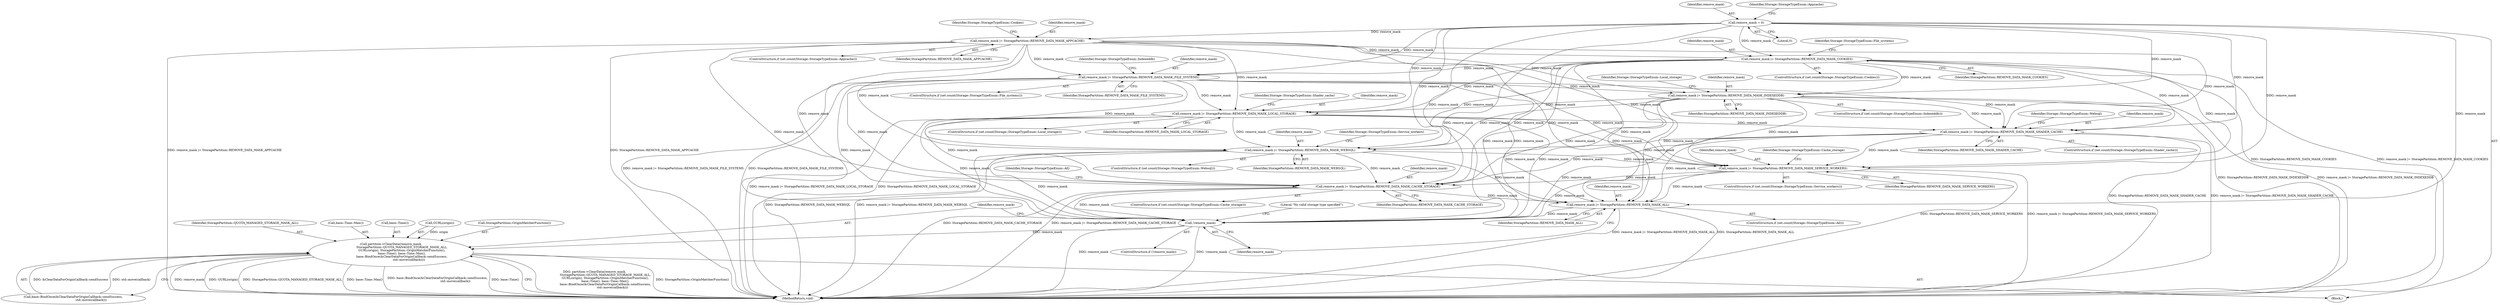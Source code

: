 digraph "0_Chrome_3c8e4852477d5b1e2da877808c998dc57db9460f_29@API" {
"1000140" [label="(Call,remove_mask |= StoragePartition::REMOVE_DATA_MASK_APPCACHE)"];
"1000134" [label="(Call,remove_mask = 0)"];
"1000146" [label="(Call,remove_mask |= StoragePartition::REMOVE_DATA_MASK_COOKIES)"];
"1000152" [label="(Call,remove_mask |= StoragePartition::REMOVE_DATA_MASK_FILE_SYSTEMS)"];
"1000158" [label="(Call,remove_mask |= StoragePartition::REMOVE_DATA_MASK_INDEXEDDB)"];
"1000164" [label="(Call,remove_mask |= StoragePartition::REMOVE_DATA_MASK_LOCAL_STORAGE)"];
"1000170" [label="(Call,remove_mask |= StoragePartition::REMOVE_DATA_MASK_SHADER_CACHE)"];
"1000176" [label="(Call,remove_mask |= StoragePartition::REMOVE_DATA_MASK_WEBSQL)"];
"1000182" [label="(Call,remove_mask |= StoragePartition::REMOVE_DATA_MASK_SERVICE_WORKERS)"];
"1000188" [label="(Call,remove_mask |= StoragePartition::REMOVE_DATA_MASK_CACHE_STORAGE)"];
"1000194" [label="(Call,remove_mask |= StoragePartition::REMOVE_DATA_MASK_ALL)"];
"1000198" [label="(Call,!remove_mask)"];
"1000205" [label="(Call,partition->ClearData(remove_mask,\n                       StoragePartition::QUOTA_MANAGED_STORAGE_MASK_ALL,\n                       GURL(origin), StoragePartition::OriginMatcherFunction(),\n                       base::Time(), base::Time::Max(),\n                       base::BindOnce(&ClearDataForOriginCallback::sendSuccess,\n                                      std::move(callback))))"];
"1000165" [label="(Identifier,remove_mask)"];
"1000213" [label="(Call,base::BindOnce(&ClearDataForOriginCallback::sendSuccess,\n                                      std::move(callback)))"];
"1000212" [label="(Call,base::Time::Max())"];
"1000140" [label="(Call,remove_mask |= StoragePartition::REMOVE_DATA_MASK_APPCACHE)"];
"1000170" [label="(Call,remove_mask |= StoragePartition::REMOVE_DATA_MASK_SHADER_CACHE)"];
"1000175" [label="(Identifier,Storage::StorageTypeEnum::Websql)"];
"1000166" [label="(Identifier,StoragePartition::REMOVE_DATA_MASK_LOCAL_STORAGE)"];
"1000135" [label="(Identifier,remove_mask)"];
"1000148" [label="(Identifier,StoragePartition::REMOVE_DATA_MASK_COOKIES)"];
"1000141" [label="(Identifier,remove_mask)"];
"1000188" [label="(Call,remove_mask |= StoragePartition::REMOVE_DATA_MASK_CACHE_STORAGE)"];
"1000146" [label="(Call,remove_mask |= StoragePartition::REMOVE_DATA_MASK_COOKIES)"];
"1000191" [label="(ControlStructure,if (set.count(Storage::StorageTypeEnum::All)))"];
"1000137" [label="(ControlStructure,if (set.count(Storage::StorageTypeEnum::Appcache)))"];
"1000164" [label="(Call,remove_mask |= StoragePartition::REMOVE_DATA_MASK_LOCAL_STORAGE)"];
"1000139" [label="(Identifier,Storage::StorageTypeEnum::Appcache)"];
"1000206" [label="(Identifier,remove_mask)"];
"1000158" [label="(Call,remove_mask |= StoragePartition::REMOVE_DATA_MASK_INDEXEDDB)"];
"1000211" [label="(Call,base::Time())"];
"1000208" [label="(Call,GURL(origin))"];
"1000199" [label="(Identifier,remove_mask)"];
"1000152" [label="(Call,remove_mask |= StoragePartition::REMOVE_DATA_MASK_FILE_SYSTEMS)"];
"1000194" [label="(Call,remove_mask |= StoragePartition::REMOVE_DATA_MASK_ALL)"];
"1000183" [label="(Identifier,remove_mask)"];
"1000172" [label="(Identifier,StoragePartition::REMOVE_DATA_MASK_SHADER_CACHE)"];
"1000198" [label="(Call,!remove_mask)"];
"1000178" [label="(Identifier,StoragePartition::REMOVE_DATA_MASK_WEBSQL)"];
"1000190" [label="(Identifier,StoragePartition::REMOVE_DATA_MASK_CACHE_STORAGE)"];
"1000153" [label="(Identifier,remove_mask)"];
"1000189" [label="(Identifier,remove_mask)"];
"1000197" [label="(ControlStructure,if (!remove_mask))"];
"1000205" [label="(Call,partition->ClearData(remove_mask,\n                       StoragePartition::QUOTA_MANAGED_STORAGE_MASK_ALL,\n                       GURL(origin), StoragePartition::OriginMatcherFunction(),\n                       base::Time(), base::Time::Max(),\n                       base::BindOnce(&ClearDataForOriginCallback::sendSuccess,\n                                      std::move(callback))))"];
"1000145" [label="(Identifier,Storage::StorageTypeEnum::Cookies)"];
"1000210" [label="(Call,StoragePartition::OriginMatcherFunction())"];
"1000173" [label="(ControlStructure,if (set.count(Storage::StorageTypeEnum::Websql)))"];
"1000149" [label="(ControlStructure,if (set.count(Storage::StorageTypeEnum::File_systems)))"];
"1000143" [label="(ControlStructure,if (set.count(Storage::StorageTypeEnum::Cookies)))"];
"1000159" [label="(Identifier,remove_mask)"];
"1000169" [label="(Identifier,Storage::StorageTypeEnum::Shader_cache)"];
"1000195" [label="(Identifier,remove_mask)"];
"1000163" [label="(Identifier,Storage::StorageTypeEnum::Local_storage)"];
"1000187" [label="(Identifier,Storage::StorageTypeEnum::Cache_storage)"];
"1000185" [label="(ControlStructure,if (set.count(Storage::StorageTypeEnum::Cache_storage)))"];
"1000167" [label="(ControlStructure,if (set.count(Storage::StorageTypeEnum::Shader_cache)))"];
"1000177" [label="(Identifier,remove_mask)"];
"1000182" [label="(Call,remove_mask |= StoragePartition::REMOVE_DATA_MASK_SERVICE_WORKERS)"];
"1000193" [label="(Identifier,Storage::StorageTypeEnum::All)"];
"1000151" [label="(Identifier,Storage::StorageTypeEnum::File_systems)"];
"1000171" [label="(Identifier,remove_mask)"];
"1000204" [label="(Literal,\"No valid storage type specified\")"];
"1000142" [label="(Identifier,StoragePartition::REMOVE_DATA_MASK_APPCACHE)"];
"1000155" [label="(ControlStructure,if (set.count(Storage::StorageTypeEnum::Indexeddb)))"];
"1000157" [label="(Identifier,Storage::StorageTypeEnum::Indexeddb)"];
"1000207" [label="(Identifier,StoragePartition::QUOTA_MANAGED_STORAGE_MASK_ALL)"];
"1000154" [label="(Identifier,StoragePartition::REMOVE_DATA_MASK_FILE_SYSTEMS)"];
"1000160" [label="(Identifier,StoragePartition::REMOVE_DATA_MASK_INDEXEDDB)"];
"1000104" [label="(Block,)"];
"1000181" [label="(Identifier,Storage::StorageTypeEnum::Service_workers)"];
"1000147" [label="(Identifier,remove_mask)"];
"1000136" [label="(Literal,0)"];
"1000218" [label="(MethodReturn,void)"];
"1000179" [label="(ControlStructure,if (set.count(Storage::StorageTypeEnum::Service_workers)))"];
"1000196" [label="(Identifier,StoragePartition::REMOVE_DATA_MASK_ALL)"];
"1000176" [label="(Call,remove_mask |= StoragePartition::REMOVE_DATA_MASK_WEBSQL)"];
"1000161" [label="(ControlStructure,if (set.count(Storage::StorageTypeEnum::Local_storage)))"];
"1000184" [label="(Identifier,StoragePartition::REMOVE_DATA_MASK_SERVICE_WORKERS)"];
"1000134" [label="(Call,remove_mask = 0)"];
"1000140" -> "1000137"  [label="AST: "];
"1000140" -> "1000142"  [label="CFG: "];
"1000141" -> "1000140"  [label="AST: "];
"1000142" -> "1000140"  [label="AST: "];
"1000145" -> "1000140"  [label="CFG: "];
"1000140" -> "1000218"  [label="DDG: StoragePartition::REMOVE_DATA_MASK_APPCACHE"];
"1000140" -> "1000218"  [label="DDG: remove_mask |= StoragePartition::REMOVE_DATA_MASK_APPCACHE"];
"1000134" -> "1000140"  [label="DDG: remove_mask"];
"1000140" -> "1000146"  [label="DDG: remove_mask"];
"1000140" -> "1000152"  [label="DDG: remove_mask"];
"1000140" -> "1000158"  [label="DDG: remove_mask"];
"1000140" -> "1000164"  [label="DDG: remove_mask"];
"1000140" -> "1000170"  [label="DDG: remove_mask"];
"1000140" -> "1000176"  [label="DDG: remove_mask"];
"1000140" -> "1000182"  [label="DDG: remove_mask"];
"1000140" -> "1000188"  [label="DDG: remove_mask"];
"1000140" -> "1000194"  [label="DDG: remove_mask"];
"1000140" -> "1000198"  [label="DDG: remove_mask"];
"1000134" -> "1000104"  [label="AST: "];
"1000134" -> "1000136"  [label="CFG: "];
"1000135" -> "1000134"  [label="AST: "];
"1000136" -> "1000134"  [label="AST: "];
"1000139" -> "1000134"  [label="CFG: "];
"1000134" -> "1000146"  [label="DDG: remove_mask"];
"1000134" -> "1000152"  [label="DDG: remove_mask"];
"1000134" -> "1000158"  [label="DDG: remove_mask"];
"1000134" -> "1000164"  [label="DDG: remove_mask"];
"1000134" -> "1000170"  [label="DDG: remove_mask"];
"1000134" -> "1000176"  [label="DDG: remove_mask"];
"1000134" -> "1000182"  [label="DDG: remove_mask"];
"1000134" -> "1000188"  [label="DDG: remove_mask"];
"1000134" -> "1000194"  [label="DDG: remove_mask"];
"1000134" -> "1000198"  [label="DDG: remove_mask"];
"1000146" -> "1000143"  [label="AST: "];
"1000146" -> "1000148"  [label="CFG: "];
"1000147" -> "1000146"  [label="AST: "];
"1000148" -> "1000146"  [label="AST: "];
"1000151" -> "1000146"  [label="CFG: "];
"1000146" -> "1000218"  [label="DDG: StoragePartition::REMOVE_DATA_MASK_COOKIES"];
"1000146" -> "1000218"  [label="DDG: remove_mask |= StoragePartition::REMOVE_DATA_MASK_COOKIES"];
"1000146" -> "1000152"  [label="DDG: remove_mask"];
"1000146" -> "1000158"  [label="DDG: remove_mask"];
"1000146" -> "1000164"  [label="DDG: remove_mask"];
"1000146" -> "1000170"  [label="DDG: remove_mask"];
"1000146" -> "1000176"  [label="DDG: remove_mask"];
"1000146" -> "1000182"  [label="DDG: remove_mask"];
"1000146" -> "1000188"  [label="DDG: remove_mask"];
"1000146" -> "1000194"  [label="DDG: remove_mask"];
"1000146" -> "1000198"  [label="DDG: remove_mask"];
"1000152" -> "1000149"  [label="AST: "];
"1000152" -> "1000154"  [label="CFG: "];
"1000153" -> "1000152"  [label="AST: "];
"1000154" -> "1000152"  [label="AST: "];
"1000157" -> "1000152"  [label="CFG: "];
"1000152" -> "1000218"  [label="DDG: remove_mask |= StoragePartition::REMOVE_DATA_MASK_FILE_SYSTEMS"];
"1000152" -> "1000218"  [label="DDG: StoragePartition::REMOVE_DATA_MASK_FILE_SYSTEMS"];
"1000152" -> "1000158"  [label="DDG: remove_mask"];
"1000152" -> "1000164"  [label="DDG: remove_mask"];
"1000152" -> "1000170"  [label="DDG: remove_mask"];
"1000152" -> "1000176"  [label="DDG: remove_mask"];
"1000152" -> "1000182"  [label="DDG: remove_mask"];
"1000152" -> "1000188"  [label="DDG: remove_mask"];
"1000152" -> "1000194"  [label="DDG: remove_mask"];
"1000152" -> "1000198"  [label="DDG: remove_mask"];
"1000158" -> "1000155"  [label="AST: "];
"1000158" -> "1000160"  [label="CFG: "];
"1000159" -> "1000158"  [label="AST: "];
"1000160" -> "1000158"  [label="AST: "];
"1000163" -> "1000158"  [label="CFG: "];
"1000158" -> "1000218"  [label="DDG: StoragePartition::REMOVE_DATA_MASK_INDEXEDDB"];
"1000158" -> "1000218"  [label="DDG: remove_mask |= StoragePartition::REMOVE_DATA_MASK_INDEXEDDB"];
"1000158" -> "1000164"  [label="DDG: remove_mask"];
"1000158" -> "1000170"  [label="DDG: remove_mask"];
"1000158" -> "1000176"  [label="DDG: remove_mask"];
"1000158" -> "1000182"  [label="DDG: remove_mask"];
"1000158" -> "1000188"  [label="DDG: remove_mask"];
"1000158" -> "1000194"  [label="DDG: remove_mask"];
"1000158" -> "1000198"  [label="DDG: remove_mask"];
"1000164" -> "1000161"  [label="AST: "];
"1000164" -> "1000166"  [label="CFG: "];
"1000165" -> "1000164"  [label="AST: "];
"1000166" -> "1000164"  [label="AST: "];
"1000169" -> "1000164"  [label="CFG: "];
"1000164" -> "1000218"  [label="DDG: remove_mask |= StoragePartition::REMOVE_DATA_MASK_LOCAL_STORAGE"];
"1000164" -> "1000218"  [label="DDG: StoragePartition::REMOVE_DATA_MASK_LOCAL_STORAGE"];
"1000164" -> "1000170"  [label="DDG: remove_mask"];
"1000164" -> "1000176"  [label="DDG: remove_mask"];
"1000164" -> "1000182"  [label="DDG: remove_mask"];
"1000164" -> "1000188"  [label="DDG: remove_mask"];
"1000164" -> "1000194"  [label="DDG: remove_mask"];
"1000164" -> "1000198"  [label="DDG: remove_mask"];
"1000170" -> "1000167"  [label="AST: "];
"1000170" -> "1000172"  [label="CFG: "];
"1000171" -> "1000170"  [label="AST: "];
"1000172" -> "1000170"  [label="AST: "];
"1000175" -> "1000170"  [label="CFG: "];
"1000170" -> "1000218"  [label="DDG: StoragePartition::REMOVE_DATA_MASK_SHADER_CACHE"];
"1000170" -> "1000218"  [label="DDG: remove_mask |= StoragePartition::REMOVE_DATA_MASK_SHADER_CACHE"];
"1000170" -> "1000176"  [label="DDG: remove_mask"];
"1000170" -> "1000182"  [label="DDG: remove_mask"];
"1000170" -> "1000188"  [label="DDG: remove_mask"];
"1000170" -> "1000194"  [label="DDG: remove_mask"];
"1000170" -> "1000198"  [label="DDG: remove_mask"];
"1000176" -> "1000173"  [label="AST: "];
"1000176" -> "1000178"  [label="CFG: "];
"1000177" -> "1000176"  [label="AST: "];
"1000178" -> "1000176"  [label="AST: "];
"1000181" -> "1000176"  [label="CFG: "];
"1000176" -> "1000218"  [label="DDG: StoragePartition::REMOVE_DATA_MASK_WEBSQL"];
"1000176" -> "1000218"  [label="DDG: remove_mask |= StoragePartition::REMOVE_DATA_MASK_WEBSQL"];
"1000176" -> "1000182"  [label="DDG: remove_mask"];
"1000176" -> "1000188"  [label="DDG: remove_mask"];
"1000176" -> "1000194"  [label="DDG: remove_mask"];
"1000176" -> "1000198"  [label="DDG: remove_mask"];
"1000182" -> "1000179"  [label="AST: "];
"1000182" -> "1000184"  [label="CFG: "];
"1000183" -> "1000182"  [label="AST: "];
"1000184" -> "1000182"  [label="AST: "];
"1000187" -> "1000182"  [label="CFG: "];
"1000182" -> "1000218"  [label="DDG: remove_mask |= StoragePartition::REMOVE_DATA_MASK_SERVICE_WORKERS"];
"1000182" -> "1000218"  [label="DDG: StoragePartition::REMOVE_DATA_MASK_SERVICE_WORKERS"];
"1000182" -> "1000188"  [label="DDG: remove_mask"];
"1000182" -> "1000194"  [label="DDG: remove_mask"];
"1000182" -> "1000198"  [label="DDG: remove_mask"];
"1000188" -> "1000185"  [label="AST: "];
"1000188" -> "1000190"  [label="CFG: "];
"1000189" -> "1000188"  [label="AST: "];
"1000190" -> "1000188"  [label="AST: "];
"1000193" -> "1000188"  [label="CFG: "];
"1000188" -> "1000218"  [label="DDG: remove_mask |= StoragePartition::REMOVE_DATA_MASK_CACHE_STORAGE"];
"1000188" -> "1000218"  [label="DDG: StoragePartition::REMOVE_DATA_MASK_CACHE_STORAGE"];
"1000188" -> "1000194"  [label="DDG: remove_mask"];
"1000188" -> "1000198"  [label="DDG: remove_mask"];
"1000194" -> "1000191"  [label="AST: "];
"1000194" -> "1000196"  [label="CFG: "];
"1000195" -> "1000194"  [label="AST: "];
"1000196" -> "1000194"  [label="AST: "];
"1000199" -> "1000194"  [label="CFG: "];
"1000194" -> "1000218"  [label="DDG: remove_mask |= StoragePartition::REMOVE_DATA_MASK_ALL"];
"1000194" -> "1000218"  [label="DDG: StoragePartition::REMOVE_DATA_MASK_ALL"];
"1000194" -> "1000198"  [label="DDG: remove_mask"];
"1000198" -> "1000197"  [label="AST: "];
"1000198" -> "1000199"  [label="CFG: "];
"1000199" -> "1000198"  [label="AST: "];
"1000204" -> "1000198"  [label="CFG: "];
"1000206" -> "1000198"  [label="CFG: "];
"1000198" -> "1000218"  [label="DDG: remove_mask"];
"1000198" -> "1000218"  [label="DDG: !remove_mask"];
"1000198" -> "1000205"  [label="DDG: remove_mask"];
"1000205" -> "1000104"  [label="AST: "];
"1000205" -> "1000213"  [label="CFG: "];
"1000206" -> "1000205"  [label="AST: "];
"1000207" -> "1000205"  [label="AST: "];
"1000208" -> "1000205"  [label="AST: "];
"1000210" -> "1000205"  [label="AST: "];
"1000211" -> "1000205"  [label="AST: "];
"1000212" -> "1000205"  [label="AST: "];
"1000213" -> "1000205"  [label="AST: "];
"1000218" -> "1000205"  [label="CFG: "];
"1000205" -> "1000218"  [label="DDG: partition->ClearData(remove_mask,\n                       StoragePartition::QUOTA_MANAGED_STORAGE_MASK_ALL,\n                       GURL(origin), StoragePartition::OriginMatcherFunction(),\n                       base::Time(), base::Time::Max(),\n                       base::BindOnce(&ClearDataForOriginCallback::sendSuccess,\n                                      std::move(callback)))"];
"1000205" -> "1000218"  [label="DDG: StoragePartition::OriginMatcherFunction()"];
"1000205" -> "1000218"  [label="DDG: remove_mask"];
"1000205" -> "1000218"  [label="DDG: GURL(origin)"];
"1000205" -> "1000218"  [label="DDG: StoragePartition::QUOTA_MANAGED_STORAGE_MASK_ALL"];
"1000205" -> "1000218"  [label="DDG: base::Time::Max()"];
"1000205" -> "1000218"  [label="DDG: base::BindOnce(&ClearDataForOriginCallback::sendSuccess,\n                                      std::move(callback))"];
"1000205" -> "1000218"  [label="DDG: base::Time()"];
"1000208" -> "1000205"  [label="DDG: origin"];
"1000213" -> "1000205"  [label="DDG: &ClearDataForOriginCallback::sendSuccess"];
"1000213" -> "1000205"  [label="DDG: std::move(callback)"];
}
